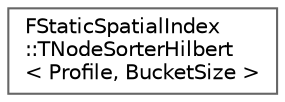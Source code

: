 digraph "Graphical Class Hierarchy"
{
 // INTERACTIVE_SVG=YES
 // LATEX_PDF_SIZE
  bgcolor="transparent";
  edge [fontname=Helvetica,fontsize=10,labelfontname=Helvetica,labelfontsize=10];
  node [fontname=Helvetica,fontsize=10,shape=box,height=0.2,width=0.4];
  rankdir="LR";
  Node0 [id="Node000000",label="FStaticSpatialIndex\l::TNodeSorterHilbert\l\< Profile, BucketSize \>",height=0.2,width=0.4,color="grey40", fillcolor="white", style="filled",URL="$d4/d78/classFStaticSpatialIndex_1_1TNodeSorterHilbert.html",tooltip=" "];
}
